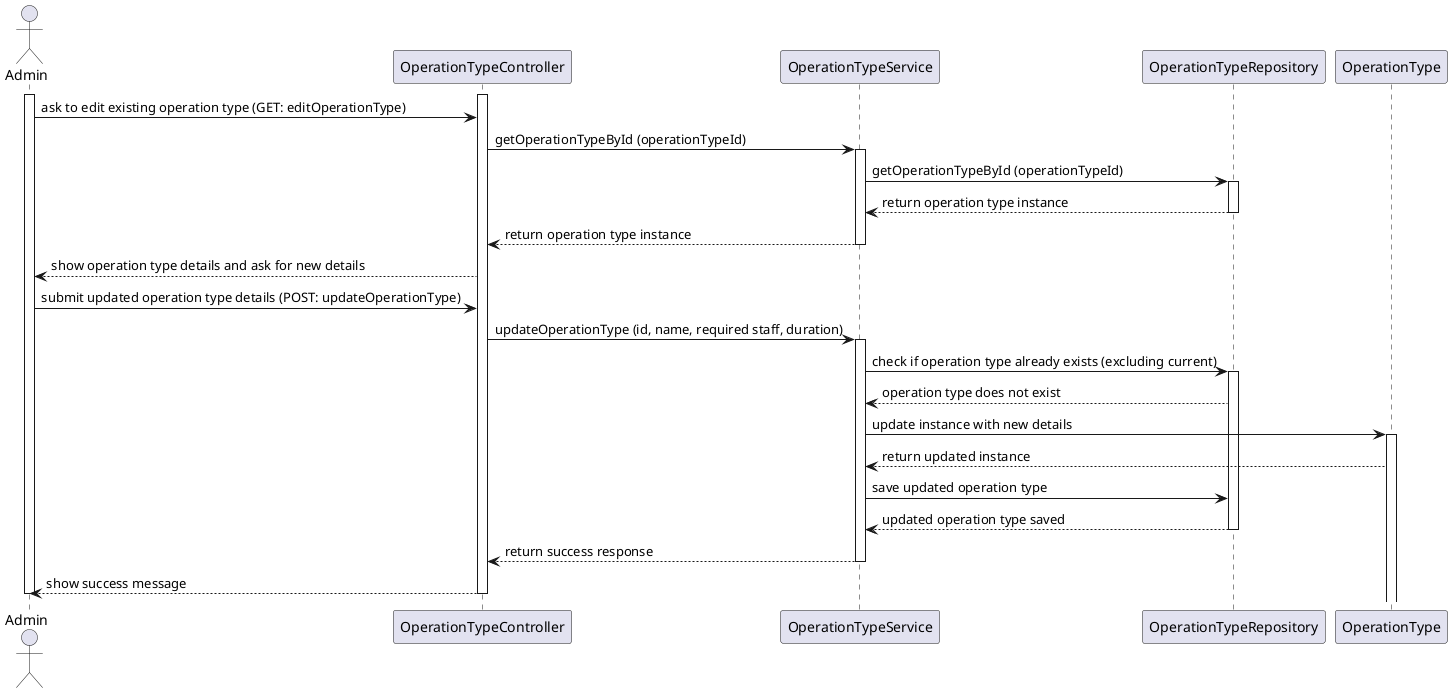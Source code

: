 @startuml Level 3 Sequence Diagram for US 5.1.21
actor Admin
participant OperationTypeController as Controller
participant OperationTypeService as Service
participant OperationTypeRepository as Repository
participant OperationType as OperationType

activate Admin
activate Controller

Admin -> Controller: ask to edit existing operation type (GET: editOperationType)
Controller -> Service: getOperationTypeById (operationTypeId)
activate Service

Service -> Repository: getOperationTypeById (operationTypeId)
activate Repository
Repository --> Service: return operation type instance
deactivate Repository

Service --> Controller: return operation type instance
deactivate Service

Controller --> Admin: show operation type details and ask for new details

Admin -> Controller: submit updated operation type details (POST: updateOperationType)
Controller -> Service: updateOperationType (id, name, required staff, duration)
activate Service

Service -> Repository: check if operation type already exists (excluding current)
activate Repository
Repository --> Service: operation type does not exist

Service -> OperationType: update instance with new details
activate OperationType
OperationType --> Service: return updated instance

Service -> Repository: save updated operation type
Repository --> Service: updated operation type saved
deactivate Repository

Service --> Controller: return success response
deactivate Service

Controller --> Admin: show success message
deactivate Controller
deactivate Admin
@enduml
